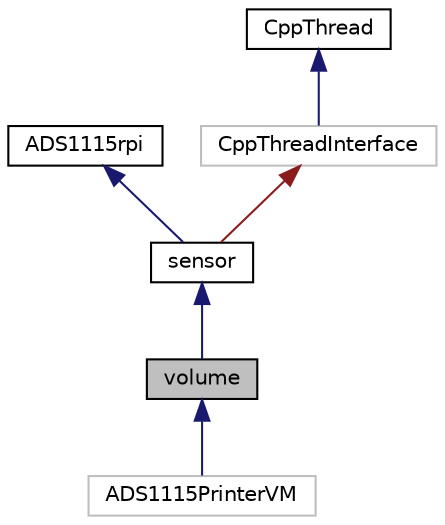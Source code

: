 digraph "volume"
{
 // LATEX_PDF_SIZE
  edge [fontname="Helvetica",fontsize="10",labelfontname="Helvetica",labelfontsize="10"];
  node [fontname="Helvetica",fontsize="10",shape=record];
  Node1 [label="volume",height=0.2,width=0.4,color="black", fillcolor="grey75", style="filled", fontcolor="black",tooltip="Volume sensor class."];
  Node2 -> Node1 [dir="back",color="midnightblue",fontsize="10",style="solid",fontname="Helvetica"];
  Node2 [label="sensor",height=0.2,width=0.4,color="black", fillcolor="white", style="filled",URL="$classsensor.html",tooltip="Parent sensor class."];
  Node3 -> Node2 [dir="back",color="midnightblue",fontsize="10",style="solid",fontname="Helvetica"];
  Node3 [label="ADS1115rpi",height=0.2,width=0.4,color="black", fillcolor="white", style="filled",URL="$class_a_d_s1115rpi.html",tooltip="This class reads data from the ADS1115 in the background (separate thread) and calls a callback funct..."];
  Node4 -> Node2 [dir="back",color="firebrick4",fontsize="10",style="solid",fontname="Helvetica"];
  Node4 [label="CppThreadInterface",height=0.2,width=0.4,color="grey75", fillcolor="white", style="filled",URL="$class_cpp_thread_interface.html",tooltip=" "];
  Node5 -> Node4 [dir="back",color="midnightblue",fontsize="10",style="solid",fontname="Helvetica"];
  Node5 [label="CppThread",height=0.2,width=0.4,color="black", fillcolor="white", style="filled",URL="$class_cpp_thread.html",tooltip="GNU GENERAL PUBLIC LICENSE Version 3, 29 June 2007."];
  Node1 -> Node6 [dir="back",color="midnightblue",fontsize="10",style="solid",fontname="Helvetica"];
  Node6 [label="ADS1115PrinterVM",height=0.2,width=0.4,color="grey75", fillcolor="white", style="filled",URL="$class_a_d_s1115_printer_v_m.html",tooltip=" "];
}
